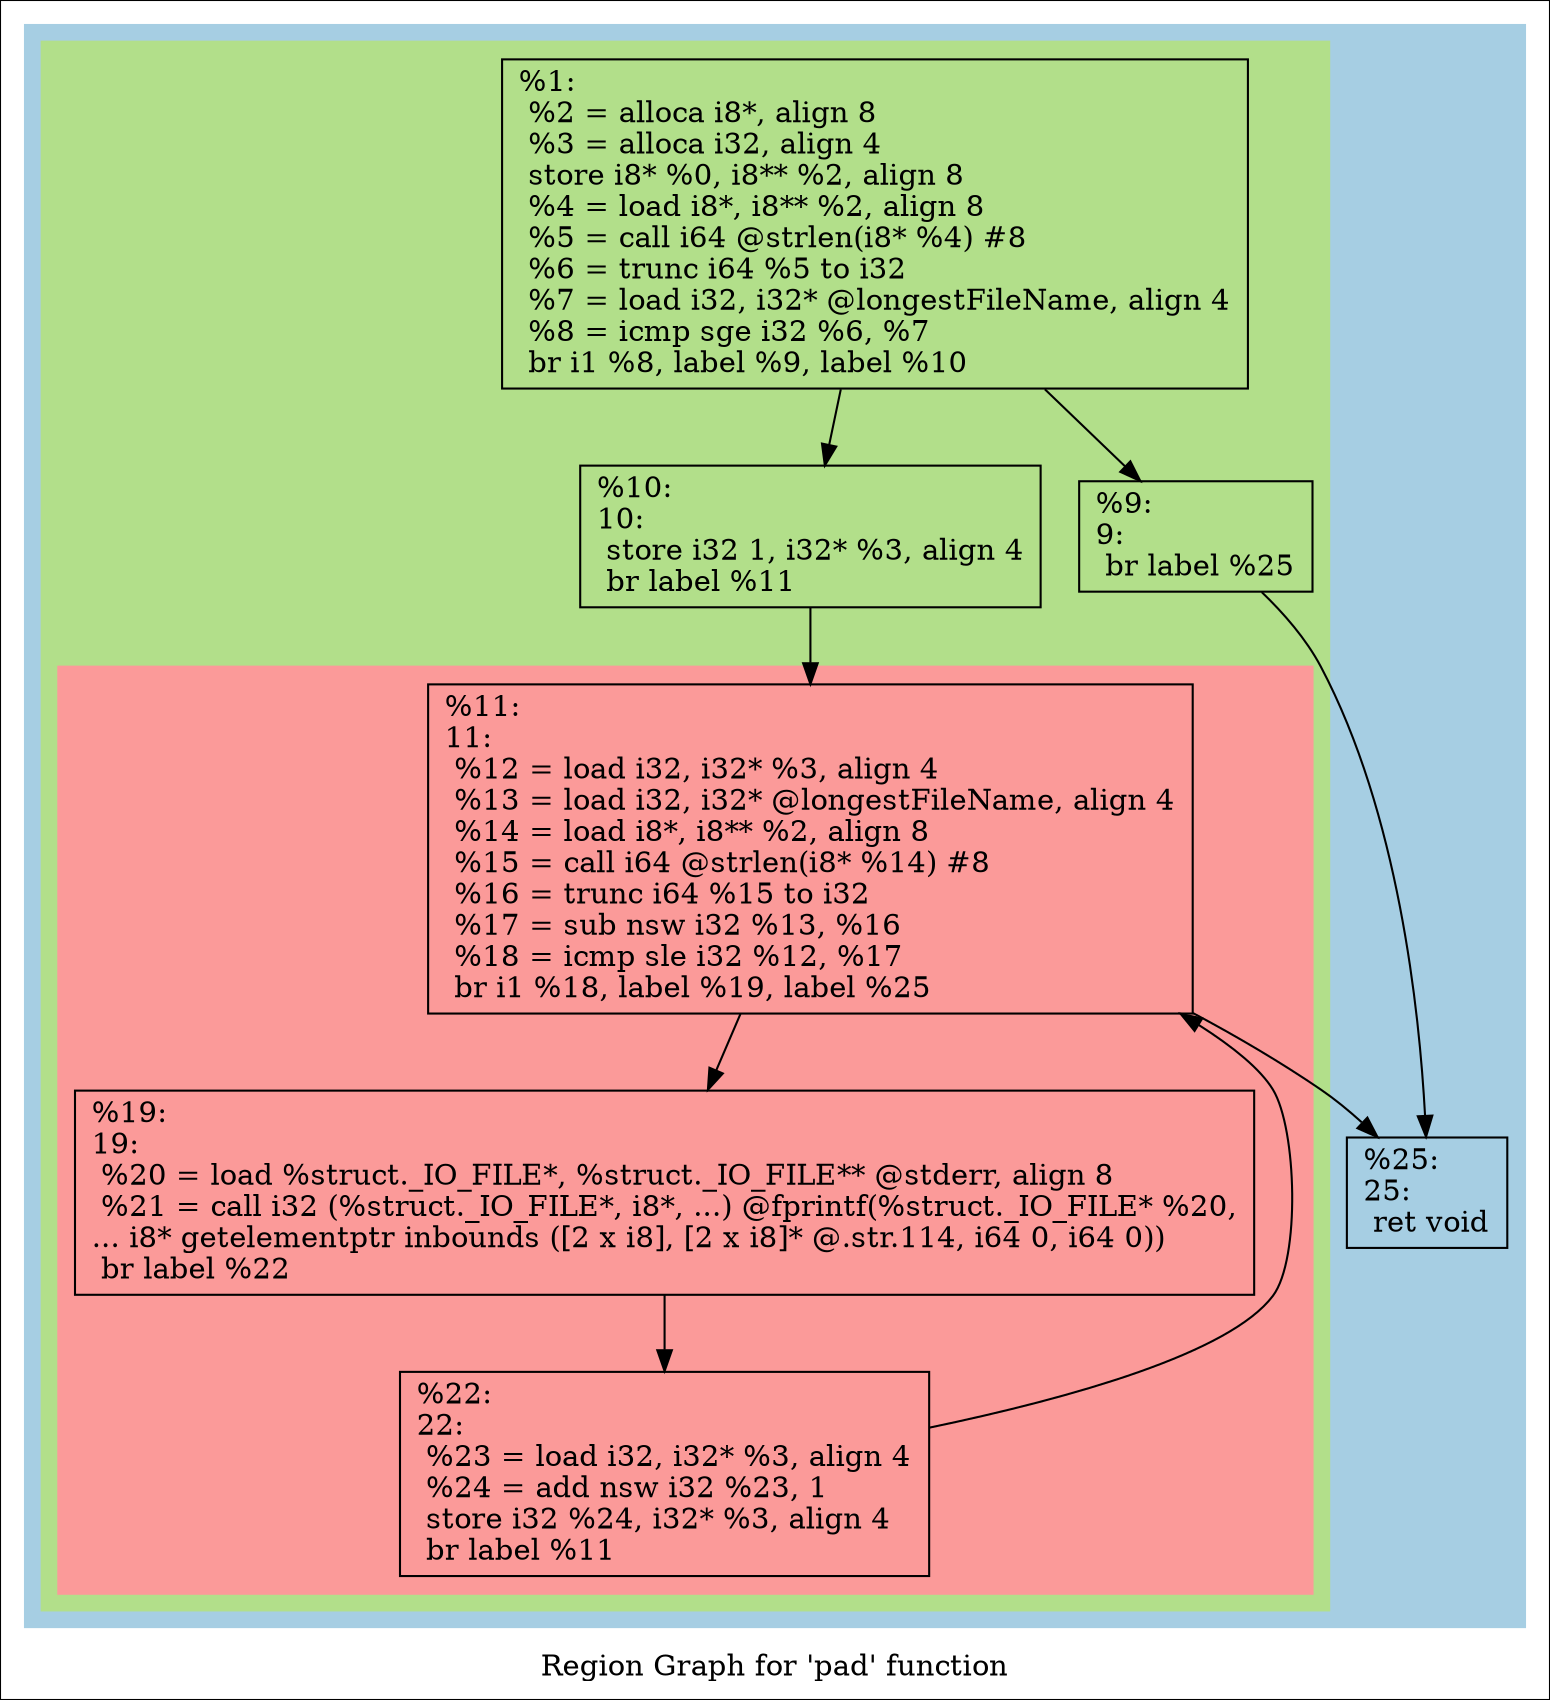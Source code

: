 digraph "Region Graph for 'pad' function" {
	label="Region Graph for 'pad' function";

	Node0x2b48640 [shape=record,label="{%1:\l  %2 = alloca i8*, align 8\l  %3 = alloca i32, align 4\l  store i8* %0, i8** %2, align 8\l  %4 = load i8*, i8** %2, align 8\l  %5 = call i64 @strlen(i8* %4) #8\l  %6 = trunc i64 %5 to i32\l  %7 = load i32, i32* @longestFileName, align 4\l  %8 = icmp sge i32 %6, %7\l  br i1 %8, label %9, label %10\l}"];
	Node0x2b48640 -> Node0x2a93340;
	Node0x2b48640 -> Node0x28e1610;
	Node0x2a93340 [shape=record,label="{%9:\l9:                                                \l  br label %25\l}"];
	Node0x2a93340 -> Node0x2a5cec0;
	Node0x2a5cec0 [shape=record,label="{%25:\l25:                                               \l  ret void\l}"];
	Node0x28e1610 [shape=record,label="{%10:\l10:                                               \l  store i32 1, i32* %3, align 4\l  br label %11\l}"];
	Node0x28e1610 -> Node0x2ac6030;
	Node0x2ac6030 [shape=record,label="{%11:\l11:                                               \l  %12 = load i32, i32* %3, align 4\l  %13 = load i32, i32* @longestFileName, align 4\l  %14 = load i8*, i8** %2, align 8\l  %15 = call i64 @strlen(i8* %14) #8\l  %16 = trunc i64 %15 to i32\l  %17 = sub nsw i32 %13, %16\l  %18 = icmp sle i32 %12, %17\l  br i1 %18, label %19, label %25\l}"];
	Node0x2ac6030 -> Node0x2aa07a0;
	Node0x2ac6030 -> Node0x2a5cec0;
	Node0x2aa07a0 [shape=record,label="{%19:\l19:                                               \l  %20 = load %struct._IO_FILE*, %struct._IO_FILE** @stderr, align 8\l  %21 = call i32 (%struct._IO_FILE*, i8*, ...) @fprintf(%struct._IO_FILE* %20,\l... i8* getelementptr inbounds ([2 x i8], [2 x i8]* @.str.114, i64 0, i64 0))\l  br label %22\l}"];
	Node0x2aa07a0 -> Node0x2903ce0;
	Node0x2903ce0 [shape=record,label="{%22:\l22:                                               \l  %23 = load i32, i32* %3, align 4\l  %24 = add nsw i32 %23, 1\l  store i32 %24, i32* %3, align 4\l  br label %11\l}"];
	Node0x2903ce0 -> Node0x2ac6030[constraint=false];
	colorscheme = "paired12"
        subgraph cluster_0x2b841c0 {
          label = "";
          style = filled;
          color = 1
          subgraph cluster_0x2b93270 {
            label = "";
            style = filled;
            color = 3
            subgraph cluster_0x2b89ce0 {
              label = "";
              style = filled;
              color = 5
              Node0x2ac6030;
              Node0x2aa07a0;
              Node0x2903ce0;
            }
            Node0x2b48640;
            Node0x2a93340;
            Node0x28e1610;
          }
          Node0x2a5cec0;
        }
}

